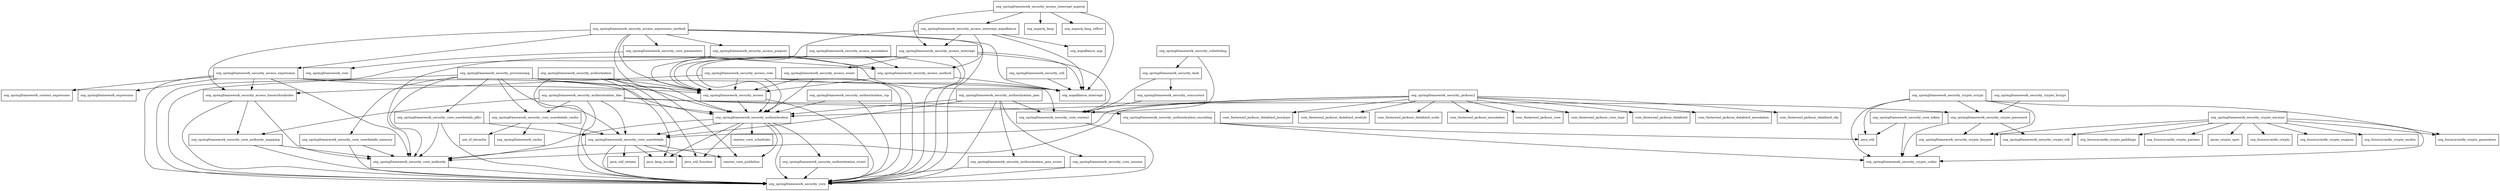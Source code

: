 digraph spring_security_core_5_0_0_M3_package_dependencies {
  node [shape = box, fontsize=10.0];
  org_springframework_security_access -> org_springframework_security_authentication;
  org_springframework_security_access -> org_springframework_security_core;
  org_springframework_security_access_annotation -> org_springframework_security_access;
  org_springframework_security_access_annotation -> org_springframework_security_access_method;
  org_springframework_security_access_annotation -> org_springframework_security_core;
  org_springframework_security_access_event -> org_springframework_security_access;
  org_springframework_security_access_event -> org_springframework_security_authentication;
  org_springframework_security_access_event -> org_springframework_security_core;
  org_springframework_security_access_expression -> org_springframework_context_expression;
  org_springframework_security_access_expression -> org_springframework_expression;
  org_springframework_security_access_expression -> org_springframework_security_access;
  org_springframework_security_access_expression -> org_springframework_security_access_hierarchicalroles;
  org_springframework_security_access_expression -> org_springframework_security_authentication;
  org_springframework_security_access_expression -> org_springframework_security_core;
  org_springframework_security_access_expression -> org_springframework_security_core_authority;
  org_springframework_security_access_expression_method -> org_aopalliance_intercept;
  org_springframework_security_access_expression_method -> org_springframework_security_access;
  org_springframework_security_access_expression_method -> org_springframework_security_access_expression;
  org_springframework_security_access_expression_method -> org_springframework_security_access_hierarchicalroles;
  org_springframework_security_access_expression_method -> org_springframework_security_access_prepost;
  org_springframework_security_access_expression_method -> org_springframework_security_authentication;
  org_springframework_security_access_expression_method -> org_springframework_security_core;
  org_springframework_security_access_expression_method -> org_springframework_security_core_parameters;
  org_springframework_security_access_hierarchicalroles -> org_springframework_security_core;
  org_springframework_security_access_hierarchicalroles -> org_springframework_security_core_authority;
  org_springframework_security_access_hierarchicalroles -> org_springframework_security_core_authority_mapping;
  org_springframework_security_access_intercept -> org_aopalliance_intercept;
  org_springframework_security_access_intercept -> org_springframework_security_access;
  org_springframework_security_access_intercept -> org_springframework_security_access_event;
  org_springframework_security_access_intercept -> org_springframework_security_authentication;
  org_springframework_security_access_intercept -> org_springframework_security_core;
  org_springframework_security_access_intercept -> org_springframework_security_core_authority;
  org_springframework_security_access_intercept -> org_springframework_security_core_context;
  org_springframework_security_access_intercept_aopalliance -> org_aopalliance_aop;
  org_springframework_security_access_intercept_aopalliance -> org_aopalliance_intercept;
  org_springframework_security_access_intercept_aopalliance -> org_springframework_security_access;
  org_springframework_security_access_intercept_aopalliance -> org_springframework_security_access_intercept;
  org_springframework_security_access_intercept_aopalliance -> org_springframework_security_access_method;
  org_springframework_security_access_intercept_aspectj -> org_aopalliance_intercept;
  org_springframework_security_access_intercept_aspectj -> org_aspectj_lang;
  org_springframework_security_access_intercept_aspectj -> org_aspectj_lang_reflect;
  org_springframework_security_access_intercept_aspectj -> org_springframework_security_access_intercept;
  org_springframework_security_access_intercept_aspectj -> org_springframework_security_access_intercept_aopalliance;
  org_springframework_security_access_method -> org_aopalliance_intercept;
  org_springframework_security_access_method -> org_springframework_security_access;
  org_springframework_security_access_prepost -> org_aopalliance_intercept;
  org_springframework_security_access_prepost -> org_springframework_security_access;
  org_springframework_security_access_prepost -> org_springframework_security_access_method;
  org_springframework_security_access_prepost -> org_springframework_security_core;
  org_springframework_security_access_vote -> org_aopalliance_intercept;
  org_springframework_security_access_vote -> org_springframework_security_access;
  org_springframework_security_access_vote -> org_springframework_security_access_hierarchicalroles;
  org_springframework_security_access_vote -> org_springframework_security_authentication;
  org_springframework_security_access_vote -> org_springframework_security_core;
  org_springframework_security_authentication -> java_lang_invoke;
  org_springframework_security_authentication -> java_util_function;
  org_springframework_security_authentication -> org_springframework_security_authentication_event;
  org_springframework_security_authentication -> org_springframework_security_core;
  org_springframework_security_authentication -> org_springframework_security_core_authority;
  org_springframework_security_authentication -> org_springframework_security_core_userdetails;
  org_springframework_security_authentication -> reactor_core_publisher;
  org_springframework_security_authentication -> reactor_core_scheduler;
  org_springframework_security_authentication_dao -> org_springframework_security_authentication;
  org_springframework_security_authentication_dao -> org_springframework_security_authentication_encoding;
  org_springframework_security_authentication_dao -> org_springframework_security_core;
  org_springframework_security_authentication_dao -> org_springframework_security_core_authority_mapping;
  org_springframework_security_authentication_dao -> org_springframework_security_core_userdetails;
  org_springframework_security_authentication_dao -> org_springframework_security_core_userdetails_cache;
  org_springframework_security_authentication_dao -> org_springframework_security_crypto_password;
  org_springframework_security_authentication_encoding -> java_util;
  org_springframework_security_authentication_encoding -> org_springframework_security_crypto_codec;
  org_springframework_security_authentication_event -> org_springframework_security_core;
  org_springframework_security_authentication_jaas -> org_springframework_security_authentication;
  org_springframework_security_authentication_jaas -> org_springframework_security_authentication_jaas_event;
  org_springframework_security_authentication_jaas -> org_springframework_security_core;
  org_springframework_security_authentication_jaas -> org_springframework_security_core_context;
  org_springframework_security_authentication_jaas -> org_springframework_security_core_session;
  org_springframework_security_authentication_jaas -> org_springframework_security_core_userdetails;
  org_springframework_security_authentication_jaas_event -> org_springframework_security_core;
  org_springframework_security_authentication_rcp -> org_springframework_security_authentication;
  org_springframework_security_authentication_rcp -> org_springframework_security_core;
  org_springframework_security_authorization -> java_lang_invoke;
  org_springframework_security_authorization -> java_util_function;
  org_springframework_security_authorization -> org_springframework_security_access;
  org_springframework_security_authorization -> org_springframework_security_core;
  org_springframework_security_authorization -> reactor_core_publisher;
  org_springframework_security_concurrent -> org_springframework_security_core_context;
  org_springframework_security_core_authority -> org_springframework_security_core;
  org_springframework_security_core_authority_mapping -> org_springframework_security_core;
  org_springframework_security_core_authority_mapping -> org_springframework_security_core_authority;
  org_springframework_security_core_context -> org_springframework_security_core;
  org_springframework_security_core_parameters -> org_springframework_core;
  org_springframework_security_core_parameters -> org_springframework_security_access_method;
  org_springframework_security_core_session -> org_springframework_security_core;
  org_springframework_security_core_token -> java_util;
  org_springframework_security_core_token -> org_springframework_security_crypto_codec;
  org_springframework_security_core_userdetails -> java_lang_invoke;
  org_springframework_security_core_userdetails -> java_util_function;
  org_springframework_security_core_userdetails -> java_util_stream;
  org_springframework_security_core_userdetails -> org_springframework_security_core;
  org_springframework_security_core_userdetails -> org_springframework_security_core_authority;
  org_springframework_security_core_userdetails -> reactor_core_publisher;
  org_springframework_security_core_userdetails_cache -> net_sf_ehcache;
  org_springframework_security_core_userdetails_cache -> org_springframework_cache;
  org_springframework_security_core_userdetails_cache -> org_springframework_security_core_userdetails;
  org_springframework_security_core_userdetails_jdbc -> org_springframework_security_core;
  org_springframework_security_core_userdetails_jdbc -> org_springframework_security_core_authority;
  org_springframework_security_core_userdetails_jdbc -> org_springframework_security_core_userdetails;
  org_springframework_security_core_userdetails_memory -> org_springframework_security_core;
  org_springframework_security_core_userdetails_memory -> org_springframework_security_core_authority;
  org_springframework_security_crypto_bcrypt -> org_springframework_security_crypto_password;
  org_springframework_security_crypto_encrypt -> javax_crypto_spec;
  org_springframework_security_crypto_encrypt -> org_bouncycastle_crypto;
  org_springframework_security_crypto_encrypt -> org_bouncycastle_crypto_engines;
  org_springframework_security_crypto_encrypt -> org_bouncycastle_crypto_generators;
  org_springframework_security_crypto_encrypt -> org_bouncycastle_crypto_modes;
  org_springframework_security_crypto_encrypt -> org_bouncycastle_crypto_paddings;
  org_springframework_security_crypto_encrypt -> org_bouncycastle_crypto_params;
  org_springframework_security_crypto_encrypt -> org_springframework_security_crypto_codec;
  org_springframework_security_crypto_encrypt -> org_springframework_security_crypto_keygen;
  org_springframework_security_crypto_encrypt -> org_springframework_security_crypto_util;
  org_springframework_security_crypto_keygen -> org_springframework_security_crypto_codec;
  org_springframework_security_crypto_password -> org_springframework_security_crypto_codec;
  org_springframework_security_crypto_password -> org_springframework_security_crypto_keygen;
  org_springframework_security_crypto_password -> org_springframework_security_crypto_util;
  org_springframework_security_crypto_scrypt -> java_util;
  org_springframework_security_crypto_scrypt -> org_bouncycastle_crypto_generators;
  org_springframework_security_crypto_scrypt -> org_springframework_security_crypto_codec;
  org_springframework_security_crypto_scrypt -> org_springframework_security_crypto_keygen;
  org_springframework_security_crypto_scrypt -> org_springframework_security_crypto_password;
  org_springframework_security_jackson2 -> com_fasterxml_jackson_annotation;
  org_springframework_security_jackson2 -> com_fasterxml_jackson_core;
  org_springframework_security_jackson2 -> com_fasterxml_jackson_core_type;
  org_springframework_security_jackson2 -> com_fasterxml_jackson_databind;
  org_springframework_security_jackson2 -> com_fasterxml_jackson_databind_annotation;
  org_springframework_security_jackson2 -> com_fasterxml_jackson_databind_cfg;
  org_springframework_security_jackson2 -> com_fasterxml_jackson_databind_jsontype;
  org_springframework_security_jackson2 -> com_fasterxml_jackson_databind_module;
  org_springframework_security_jackson2 -> com_fasterxml_jackson_databind_node;
  org_springframework_security_jackson2 -> org_springframework_security_authentication;
  org_springframework_security_jackson2 -> org_springframework_security_core_authority;
  org_springframework_security_jackson2 -> org_springframework_security_core_userdetails;
  org_springframework_security_provisioning -> org_springframework_security_access;
  org_springframework_security_provisioning -> org_springframework_security_authentication;
  org_springframework_security_provisioning -> org_springframework_security_core;
  org_springframework_security_provisioning -> org_springframework_security_core_authority;
  org_springframework_security_provisioning -> org_springframework_security_core_context;
  org_springframework_security_provisioning -> org_springframework_security_core_userdetails;
  org_springframework_security_provisioning -> org_springframework_security_core_userdetails_cache;
  org_springframework_security_provisioning -> org_springframework_security_core_userdetails_jdbc;
  org_springframework_security_provisioning -> org_springframework_security_core_userdetails_memory;
  org_springframework_security_scheduling -> org_springframework_security_core_context;
  org_springframework_security_scheduling -> org_springframework_security_task;
  org_springframework_security_task -> org_springframework_security_concurrent;
  org_springframework_security_task -> org_springframework_security_core_context;
  org_springframework_security_util -> org_aopalliance_intercept;
}
